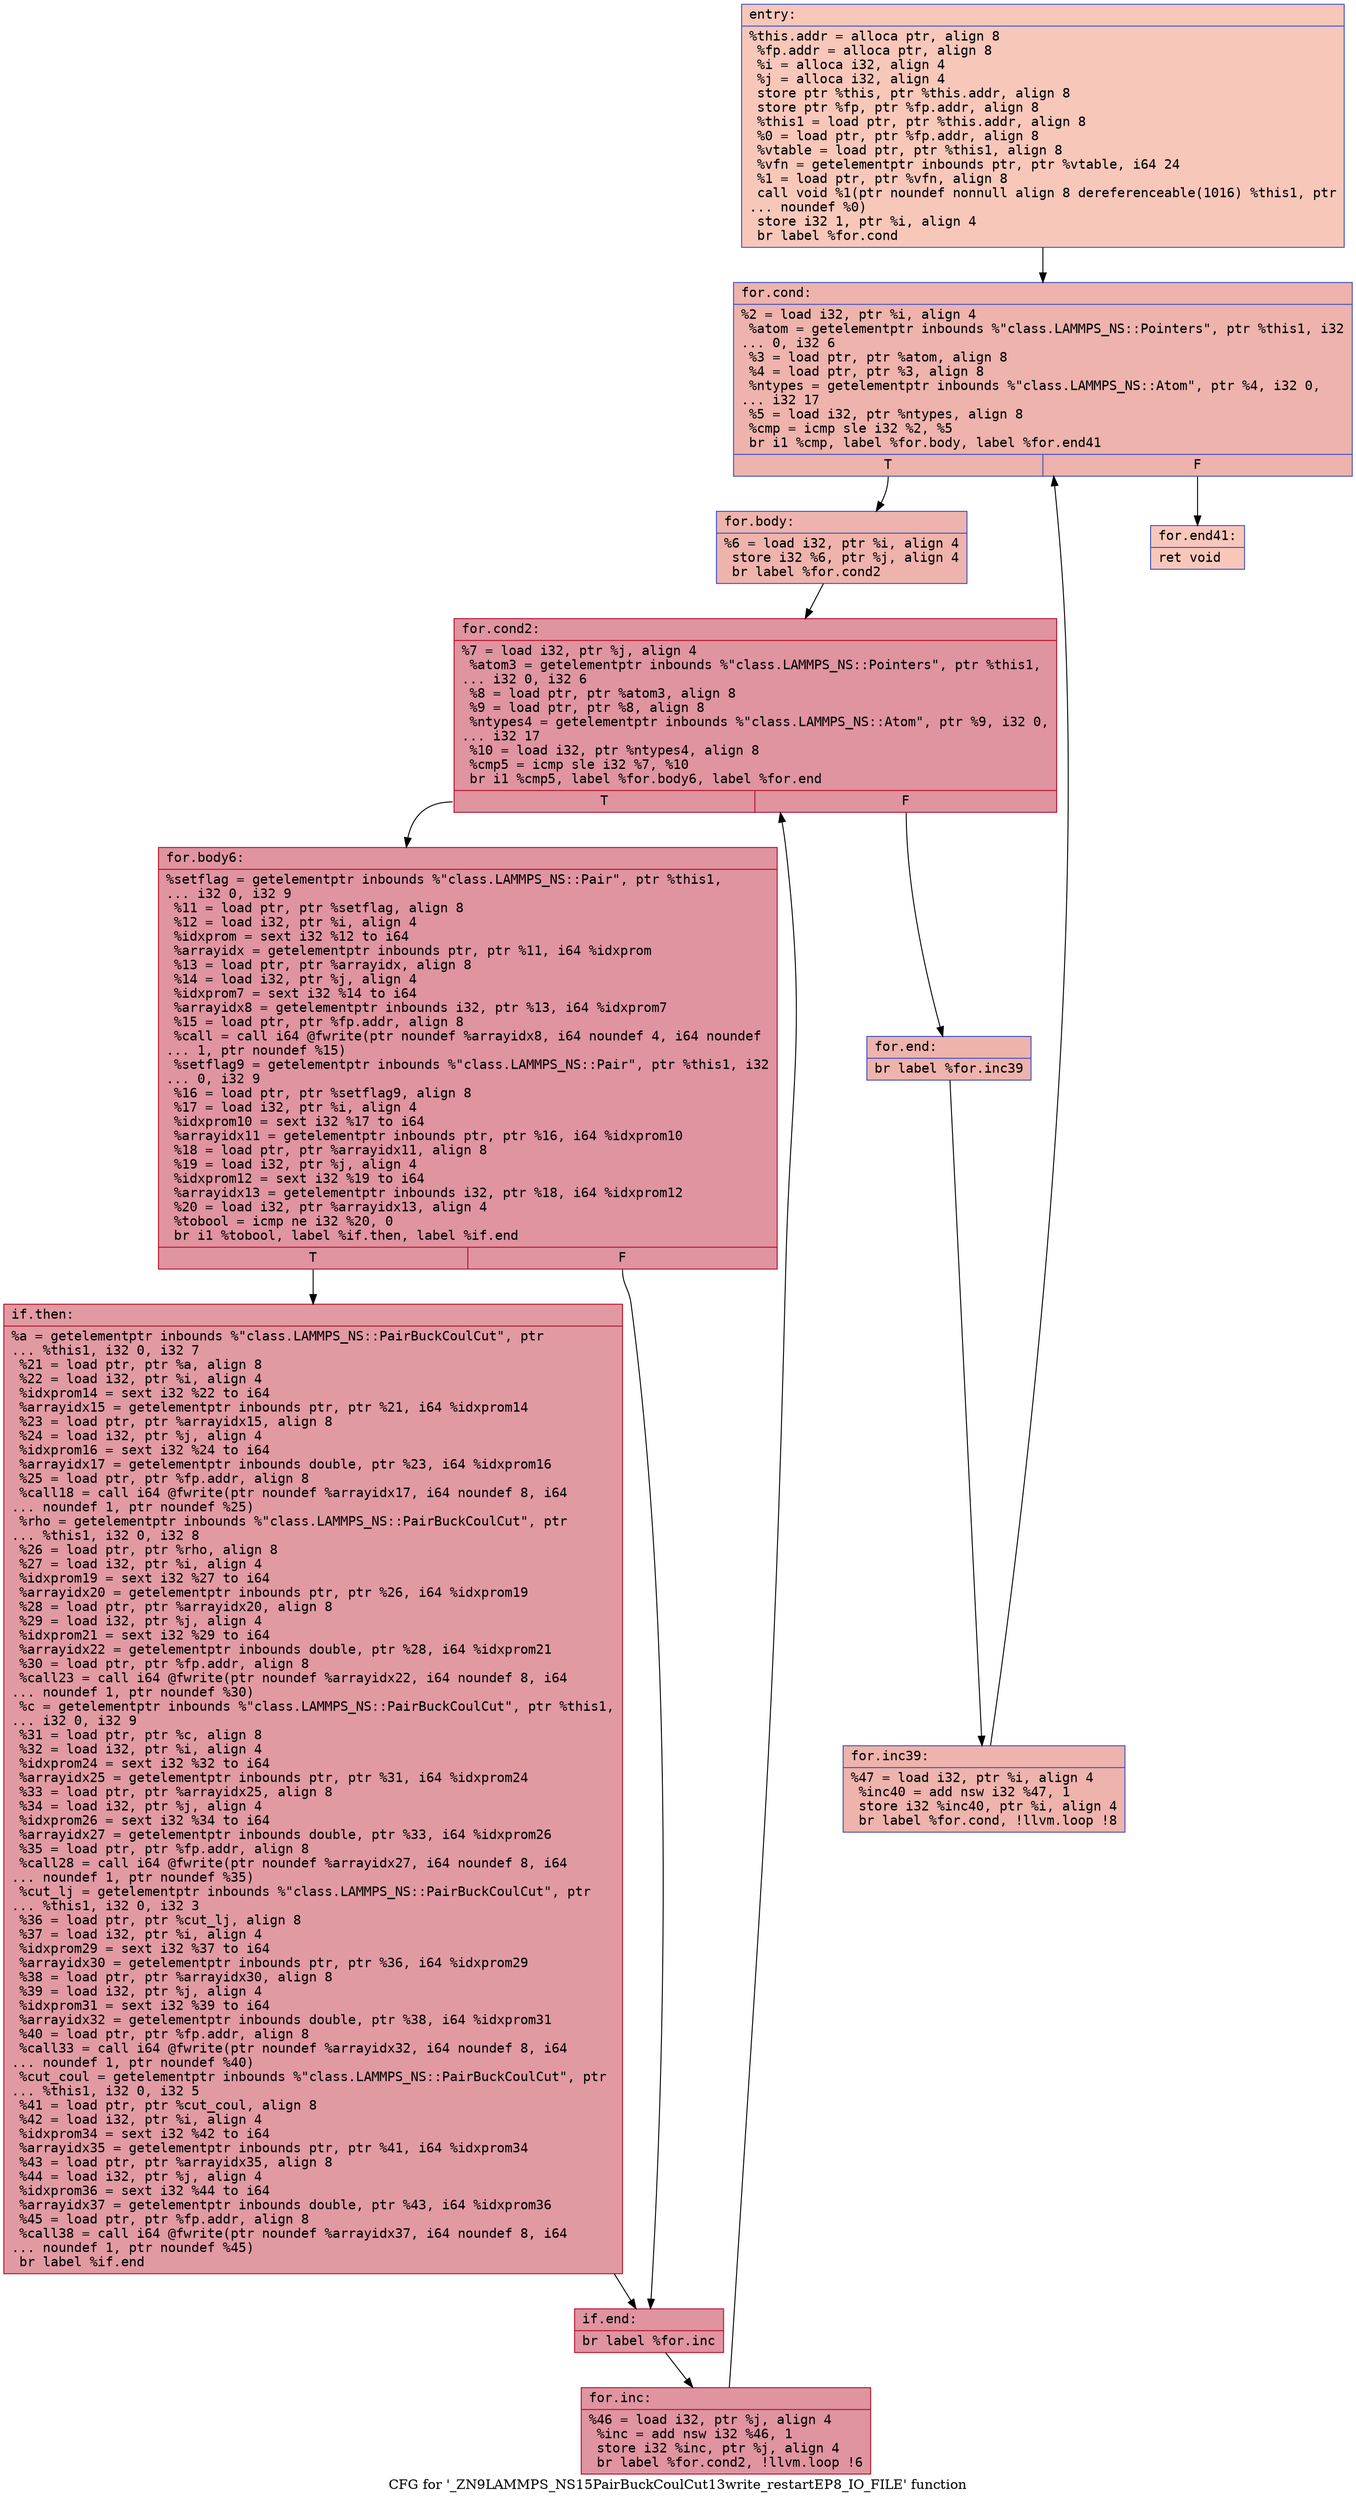 digraph "CFG for '_ZN9LAMMPS_NS15PairBuckCoulCut13write_restartEP8_IO_FILE' function" {
	label="CFG for '_ZN9LAMMPS_NS15PairBuckCoulCut13write_restartEP8_IO_FILE' function";

	Node0x5558aab80b70 [shape=record,color="#3d50c3ff", style=filled, fillcolor="#ec7f6370" fontname="Courier",label="{entry:\l|  %this.addr = alloca ptr, align 8\l  %fp.addr = alloca ptr, align 8\l  %i = alloca i32, align 4\l  %j = alloca i32, align 4\l  store ptr %this, ptr %this.addr, align 8\l  store ptr %fp, ptr %fp.addr, align 8\l  %this1 = load ptr, ptr %this.addr, align 8\l  %0 = load ptr, ptr %fp.addr, align 8\l  %vtable = load ptr, ptr %this1, align 8\l  %vfn = getelementptr inbounds ptr, ptr %vtable, i64 24\l  %1 = load ptr, ptr %vfn, align 8\l  call void %1(ptr noundef nonnull align 8 dereferenceable(1016) %this1, ptr\l... noundef %0)\l  store i32 1, ptr %i, align 4\l  br label %for.cond\l}"];
	Node0x5558aab80b70 -> Node0x5558aab81720[tooltip="entry -> for.cond\nProbability 100.00%" ];
	Node0x5558aab81720 [shape=record,color="#3d50c3ff", style=filled, fillcolor="#d6524470" fontname="Courier",label="{for.cond:\l|  %2 = load i32, ptr %i, align 4\l  %atom = getelementptr inbounds %\"class.LAMMPS_NS::Pointers\", ptr %this1, i32\l... 0, i32 6\l  %3 = load ptr, ptr %atom, align 8\l  %4 = load ptr, ptr %3, align 8\l  %ntypes = getelementptr inbounds %\"class.LAMMPS_NS::Atom\", ptr %4, i32 0,\l... i32 17\l  %5 = load i32, ptr %ntypes, align 8\l  %cmp = icmp sle i32 %2, %5\l  br i1 %cmp, label %for.body, label %for.end41\l|{<s0>T|<s1>F}}"];
	Node0x5558aab81720:s0 -> Node0x5558aab81de0[tooltip="for.cond -> for.body\nProbability 96.88%" ];
	Node0x5558aab81720:s1 -> Node0x5558aab81e60[tooltip="for.cond -> for.end41\nProbability 3.12%" ];
	Node0x5558aab81de0 [shape=record,color="#3d50c3ff", style=filled, fillcolor="#d6524470" fontname="Courier",label="{for.body:\l|  %6 = load i32, ptr %i, align 4\l  store i32 %6, ptr %j, align 4\l  br label %for.cond2\l}"];
	Node0x5558aab81de0 -> Node0x5558aab820b0[tooltip="for.body -> for.cond2\nProbability 100.00%" ];
	Node0x5558aab820b0 [shape=record,color="#b70d28ff", style=filled, fillcolor="#b70d2870" fontname="Courier",label="{for.cond2:\l|  %7 = load i32, ptr %j, align 4\l  %atom3 = getelementptr inbounds %\"class.LAMMPS_NS::Pointers\", ptr %this1,\l... i32 0, i32 6\l  %8 = load ptr, ptr %atom3, align 8\l  %9 = load ptr, ptr %8, align 8\l  %ntypes4 = getelementptr inbounds %\"class.LAMMPS_NS::Atom\", ptr %9, i32 0,\l... i32 17\l  %10 = load i32, ptr %ntypes4, align 8\l  %cmp5 = icmp sle i32 %7, %10\l  br i1 %cmp5, label %for.body6, label %for.end\l|{<s0>T|<s1>F}}"];
	Node0x5558aab820b0:s0 -> Node0x5558aab82610[tooltip="for.cond2 -> for.body6\nProbability 96.88%" ];
	Node0x5558aab820b0:s1 -> Node0x5558aab82690[tooltip="for.cond2 -> for.end\nProbability 3.12%" ];
	Node0x5558aab82610 [shape=record,color="#b70d28ff", style=filled, fillcolor="#b70d2870" fontname="Courier",label="{for.body6:\l|  %setflag = getelementptr inbounds %\"class.LAMMPS_NS::Pair\", ptr %this1,\l... i32 0, i32 9\l  %11 = load ptr, ptr %setflag, align 8\l  %12 = load i32, ptr %i, align 4\l  %idxprom = sext i32 %12 to i64\l  %arrayidx = getelementptr inbounds ptr, ptr %11, i64 %idxprom\l  %13 = load ptr, ptr %arrayidx, align 8\l  %14 = load i32, ptr %j, align 4\l  %idxprom7 = sext i32 %14 to i64\l  %arrayidx8 = getelementptr inbounds i32, ptr %13, i64 %idxprom7\l  %15 = load ptr, ptr %fp.addr, align 8\l  %call = call i64 @fwrite(ptr noundef %arrayidx8, i64 noundef 4, i64 noundef\l... 1, ptr noundef %15)\l  %setflag9 = getelementptr inbounds %\"class.LAMMPS_NS::Pair\", ptr %this1, i32\l... 0, i32 9\l  %16 = load ptr, ptr %setflag9, align 8\l  %17 = load i32, ptr %i, align 4\l  %idxprom10 = sext i32 %17 to i64\l  %arrayidx11 = getelementptr inbounds ptr, ptr %16, i64 %idxprom10\l  %18 = load ptr, ptr %arrayidx11, align 8\l  %19 = load i32, ptr %j, align 4\l  %idxprom12 = sext i32 %19 to i64\l  %arrayidx13 = getelementptr inbounds i32, ptr %18, i64 %idxprom12\l  %20 = load i32, ptr %arrayidx13, align 4\l  %tobool = icmp ne i32 %20, 0\l  br i1 %tobool, label %if.then, label %if.end\l|{<s0>T|<s1>F}}"];
	Node0x5558aab82610:s0 -> Node0x5558aab8d0f0[tooltip="for.body6 -> if.then\nProbability 62.50%" ];
	Node0x5558aab82610:s1 -> Node0x5558aab8d160[tooltip="for.body6 -> if.end\nProbability 37.50%" ];
	Node0x5558aab8d0f0 [shape=record,color="#b70d28ff", style=filled, fillcolor="#bb1b2c70" fontname="Courier",label="{if.then:\l|  %a = getelementptr inbounds %\"class.LAMMPS_NS::PairBuckCoulCut\", ptr\l... %this1, i32 0, i32 7\l  %21 = load ptr, ptr %a, align 8\l  %22 = load i32, ptr %i, align 4\l  %idxprom14 = sext i32 %22 to i64\l  %arrayidx15 = getelementptr inbounds ptr, ptr %21, i64 %idxprom14\l  %23 = load ptr, ptr %arrayidx15, align 8\l  %24 = load i32, ptr %j, align 4\l  %idxprom16 = sext i32 %24 to i64\l  %arrayidx17 = getelementptr inbounds double, ptr %23, i64 %idxprom16\l  %25 = load ptr, ptr %fp.addr, align 8\l  %call18 = call i64 @fwrite(ptr noundef %arrayidx17, i64 noundef 8, i64\l... noundef 1, ptr noundef %25)\l  %rho = getelementptr inbounds %\"class.LAMMPS_NS::PairBuckCoulCut\", ptr\l... %this1, i32 0, i32 8\l  %26 = load ptr, ptr %rho, align 8\l  %27 = load i32, ptr %i, align 4\l  %idxprom19 = sext i32 %27 to i64\l  %arrayidx20 = getelementptr inbounds ptr, ptr %26, i64 %idxprom19\l  %28 = load ptr, ptr %arrayidx20, align 8\l  %29 = load i32, ptr %j, align 4\l  %idxprom21 = sext i32 %29 to i64\l  %arrayidx22 = getelementptr inbounds double, ptr %28, i64 %idxprom21\l  %30 = load ptr, ptr %fp.addr, align 8\l  %call23 = call i64 @fwrite(ptr noundef %arrayidx22, i64 noundef 8, i64\l... noundef 1, ptr noundef %30)\l  %c = getelementptr inbounds %\"class.LAMMPS_NS::PairBuckCoulCut\", ptr %this1,\l... i32 0, i32 9\l  %31 = load ptr, ptr %c, align 8\l  %32 = load i32, ptr %i, align 4\l  %idxprom24 = sext i32 %32 to i64\l  %arrayidx25 = getelementptr inbounds ptr, ptr %31, i64 %idxprom24\l  %33 = load ptr, ptr %arrayidx25, align 8\l  %34 = load i32, ptr %j, align 4\l  %idxprom26 = sext i32 %34 to i64\l  %arrayidx27 = getelementptr inbounds double, ptr %33, i64 %idxprom26\l  %35 = load ptr, ptr %fp.addr, align 8\l  %call28 = call i64 @fwrite(ptr noundef %arrayidx27, i64 noundef 8, i64\l... noundef 1, ptr noundef %35)\l  %cut_lj = getelementptr inbounds %\"class.LAMMPS_NS::PairBuckCoulCut\", ptr\l... %this1, i32 0, i32 3\l  %36 = load ptr, ptr %cut_lj, align 8\l  %37 = load i32, ptr %i, align 4\l  %idxprom29 = sext i32 %37 to i64\l  %arrayidx30 = getelementptr inbounds ptr, ptr %36, i64 %idxprom29\l  %38 = load ptr, ptr %arrayidx30, align 8\l  %39 = load i32, ptr %j, align 4\l  %idxprom31 = sext i32 %39 to i64\l  %arrayidx32 = getelementptr inbounds double, ptr %38, i64 %idxprom31\l  %40 = load ptr, ptr %fp.addr, align 8\l  %call33 = call i64 @fwrite(ptr noundef %arrayidx32, i64 noundef 8, i64\l... noundef 1, ptr noundef %40)\l  %cut_coul = getelementptr inbounds %\"class.LAMMPS_NS::PairBuckCoulCut\", ptr\l... %this1, i32 0, i32 5\l  %41 = load ptr, ptr %cut_coul, align 8\l  %42 = load i32, ptr %i, align 4\l  %idxprom34 = sext i32 %42 to i64\l  %arrayidx35 = getelementptr inbounds ptr, ptr %41, i64 %idxprom34\l  %43 = load ptr, ptr %arrayidx35, align 8\l  %44 = load i32, ptr %j, align 4\l  %idxprom36 = sext i32 %44 to i64\l  %arrayidx37 = getelementptr inbounds double, ptr %43, i64 %idxprom36\l  %45 = load ptr, ptr %fp.addr, align 8\l  %call38 = call i64 @fwrite(ptr noundef %arrayidx37, i64 noundef 8, i64\l... noundef 1, ptr noundef %45)\l  br label %if.end\l}"];
	Node0x5558aab8d0f0 -> Node0x5558aab8d160[tooltip="if.then -> if.end\nProbability 100.00%" ];
	Node0x5558aab8d160 [shape=record,color="#b70d28ff", style=filled, fillcolor="#b70d2870" fontname="Courier",label="{if.end:\l|  br label %for.inc\l}"];
	Node0x5558aab8d160 -> Node0x5558aab8fd20[tooltip="if.end -> for.inc\nProbability 100.00%" ];
	Node0x5558aab8fd20 [shape=record,color="#b70d28ff", style=filled, fillcolor="#b70d2870" fontname="Courier",label="{for.inc:\l|  %46 = load i32, ptr %j, align 4\l  %inc = add nsw i32 %46, 1\l  store i32 %inc, ptr %j, align 4\l  br label %for.cond2, !llvm.loop !6\l}"];
	Node0x5558aab8fd20 -> Node0x5558aab820b0[tooltip="for.inc -> for.cond2\nProbability 100.00%" ];
	Node0x5558aab82690 [shape=record,color="#3d50c3ff", style=filled, fillcolor="#d6524470" fontname="Courier",label="{for.end:\l|  br label %for.inc39\l}"];
	Node0x5558aab82690 -> Node0x5558aab90170[tooltip="for.end -> for.inc39\nProbability 100.00%" ];
	Node0x5558aab90170 [shape=record,color="#3d50c3ff", style=filled, fillcolor="#d6524470" fontname="Courier",label="{for.inc39:\l|  %47 = load i32, ptr %i, align 4\l  %inc40 = add nsw i32 %47, 1\l  store i32 %inc40, ptr %i, align 4\l  br label %for.cond, !llvm.loop !8\l}"];
	Node0x5558aab90170 -> Node0x5558aab81720[tooltip="for.inc39 -> for.cond\nProbability 100.00%" ];
	Node0x5558aab81e60 [shape=record,color="#3d50c3ff", style=filled, fillcolor="#ec7f6370" fontname="Courier",label="{for.end41:\l|  ret void\l}"];
}
